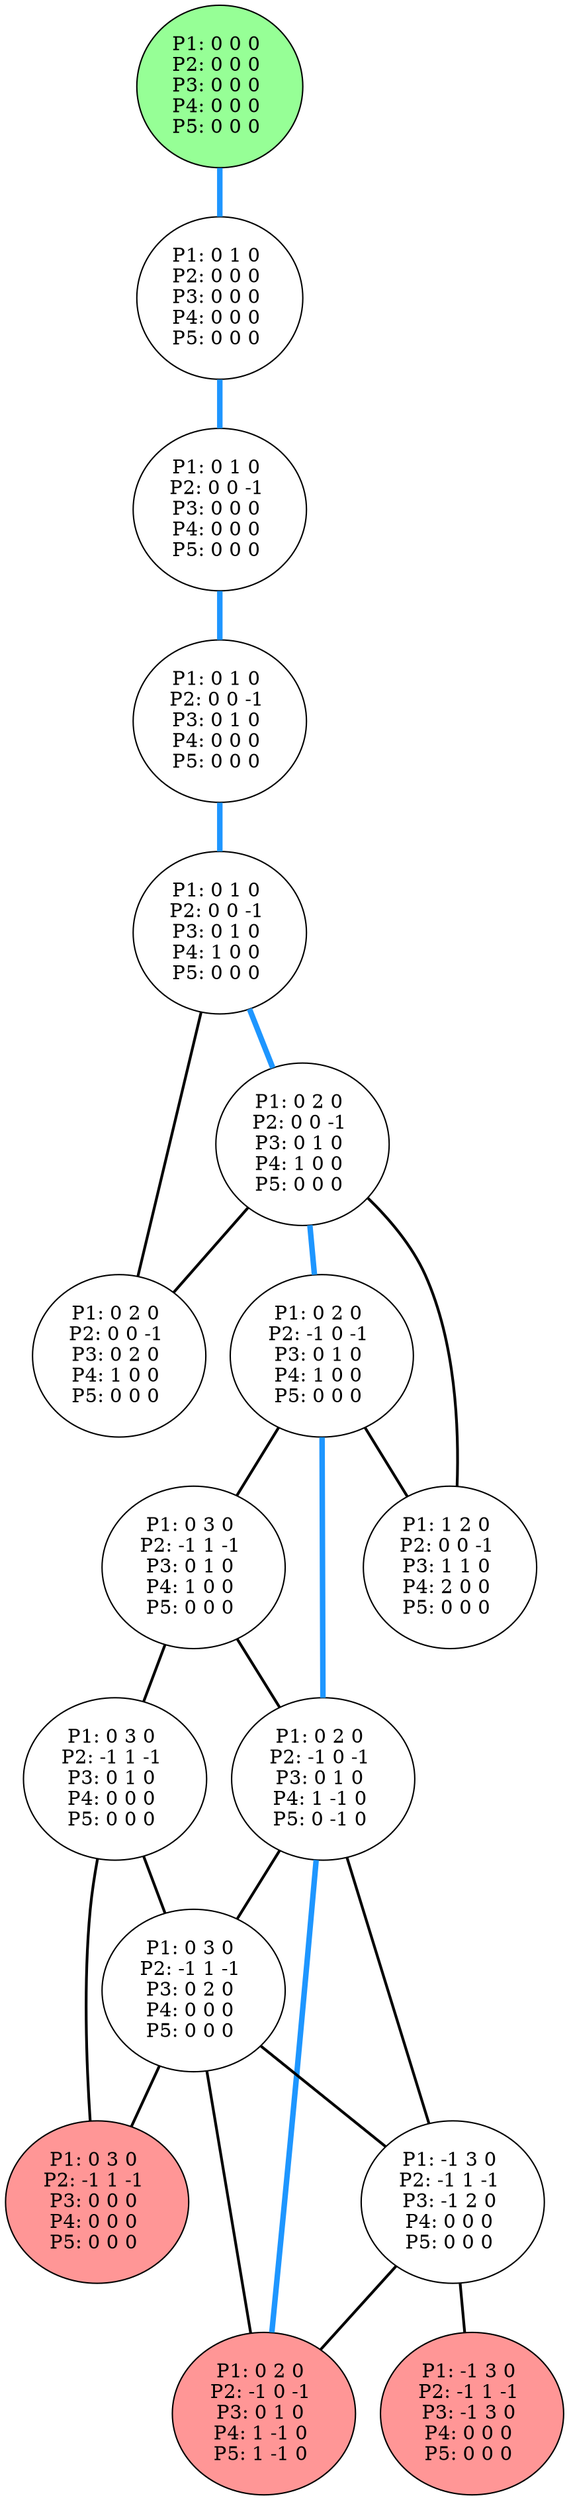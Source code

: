 graph G {
color = "black"
0 [label = "P1: 0 0 0 
P2: 0 0 0 
P3: 0 0 0 
P4: 0 0 0 
P5: 0 0 0 
",  style="filled", fillcolor = "#96FF96"];
1 [label = "P1: 0 1 0 
P2: 0 0 0 
P3: 0 0 0 
P4: 0 0 0 
P5: 0 0 0 
"];
2 [label = "P1: 0 1 0 
P2: 0 0 -1 
P3: 0 0 0 
P4: 0 0 0 
P5: 0 0 0 
"];
3 [label = "P1: 0 1 0 
P2: 0 0 -1 
P3: 0 1 0 
P4: 0 0 0 
P5: 0 0 0 
"];
4 [label = "P1: 0 1 0 
P2: 0 0 -1 
P3: 0 1 0 
P4: 1 0 0 
P5: 0 0 0 
"];
5 [label = "P1: 0 2 0 
P2: 0 0 -1 
P3: 0 1 0 
P4: 1 0 0 
P5: 0 0 0 
"];
6 [label = "P1: 0 2 0 
P2: 0 0 -1 
P3: 0 2 0 
P4: 1 0 0 
P5: 0 0 0 
"];
7 [label = "P1: 0 2 0 
P2: -1 0 -1 
P3: 0 1 0 
P4: 1 0 0 
P5: 0 0 0 
"];
8 [label = "P1: 1 2 0 
P2: 0 0 -1 
P3: 1 1 0 
P4: 2 0 0 
P5: 0 0 0 
"];
9 [label = "P1: 0 3 0 
P2: -1 1 -1 
P3: 0 1 0 
P4: 1 0 0 
P5: 0 0 0 
"];
10 [label = "P1: 0 2 0 
P2: -1 0 -1 
P3: 0 1 0 
P4: 1 -1 0 
P5: 0 -1 0 
"];
11 [label = "P1: 0 3 0 
P2: -1 1 -1 
P3: 0 1 0 
P4: 0 0 0 
P5: 0 0 0 
"];
12 [label = "P1: 0 3 0 
P2: -1 1 -1 
P3: 0 2 0 
P4: 0 0 0 
P5: 0 0 0 
"];
13 [label = "P1: -1 3 0 
P2: -1 1 -1 
P3: -1 2 0 
P4: 0 0 0 
P5: 0 0 0 
"];
14 [label = "P1: 0 2 0 
P2: -1 0 -1 
P3: 0 1 0 
P4: 1 -1 0 
P5: 1 -1 0 
",  style="filled", fillcolor = "#FF9696"];
15 [label = "P1: 0 3 0 
P2: -1 1 -1 
P3: 0 0 0 
P4: 0 0 0 
P5: 0 0 0 
",  style="filled", fillcolor = "#FF9696"];
16 [label = "P1: -1 3 0 
P2: -1 1 -1 
P3: -1 3 0 
P4: 0 0 0 
P5: 0 0 0 
",  style="filled", fillcolor = "#FF9696"];
edge [style=bold];
0 -- 1 [color="#1E96FF", penwidth=4.0];

1 -- 2 [color="#1E96FF", penwidth=4.0];

2 -- 3 [color="#1E96FF", penwidth=4.0];

3 -- 4 [color="#1E96FF", penwidth=4.0];

4 -- 5 [color="#1E96FF", penwidth=4.0];
4 -- 6 [color=black];

5 -- 7 [color="#1E96FF", penwidth=4.0];
5 -- 6 [color=black];
5 -- 8 [color=black];


7 -- 9 [color=black];
7 -- 10 [color="#1E96FF", penwidth=4.0];
7 -- 8 [color=black];


9 -- 10 [color=black];
9 -- 11 [color=black];

10 -- 12 [color=black];
10 -- 13 [color=black];
10 -- 14 [color="#1E96FF", penwidth=4.0];

11 -- 15 [color=black];
11 -- 12 [color=black];

12 -- 15 [color=black];
12 -- 13 [color=black];
12 -- 14 [color=black];

13 -- 14 [color=black];
13 -- 16 [color=black];




}
